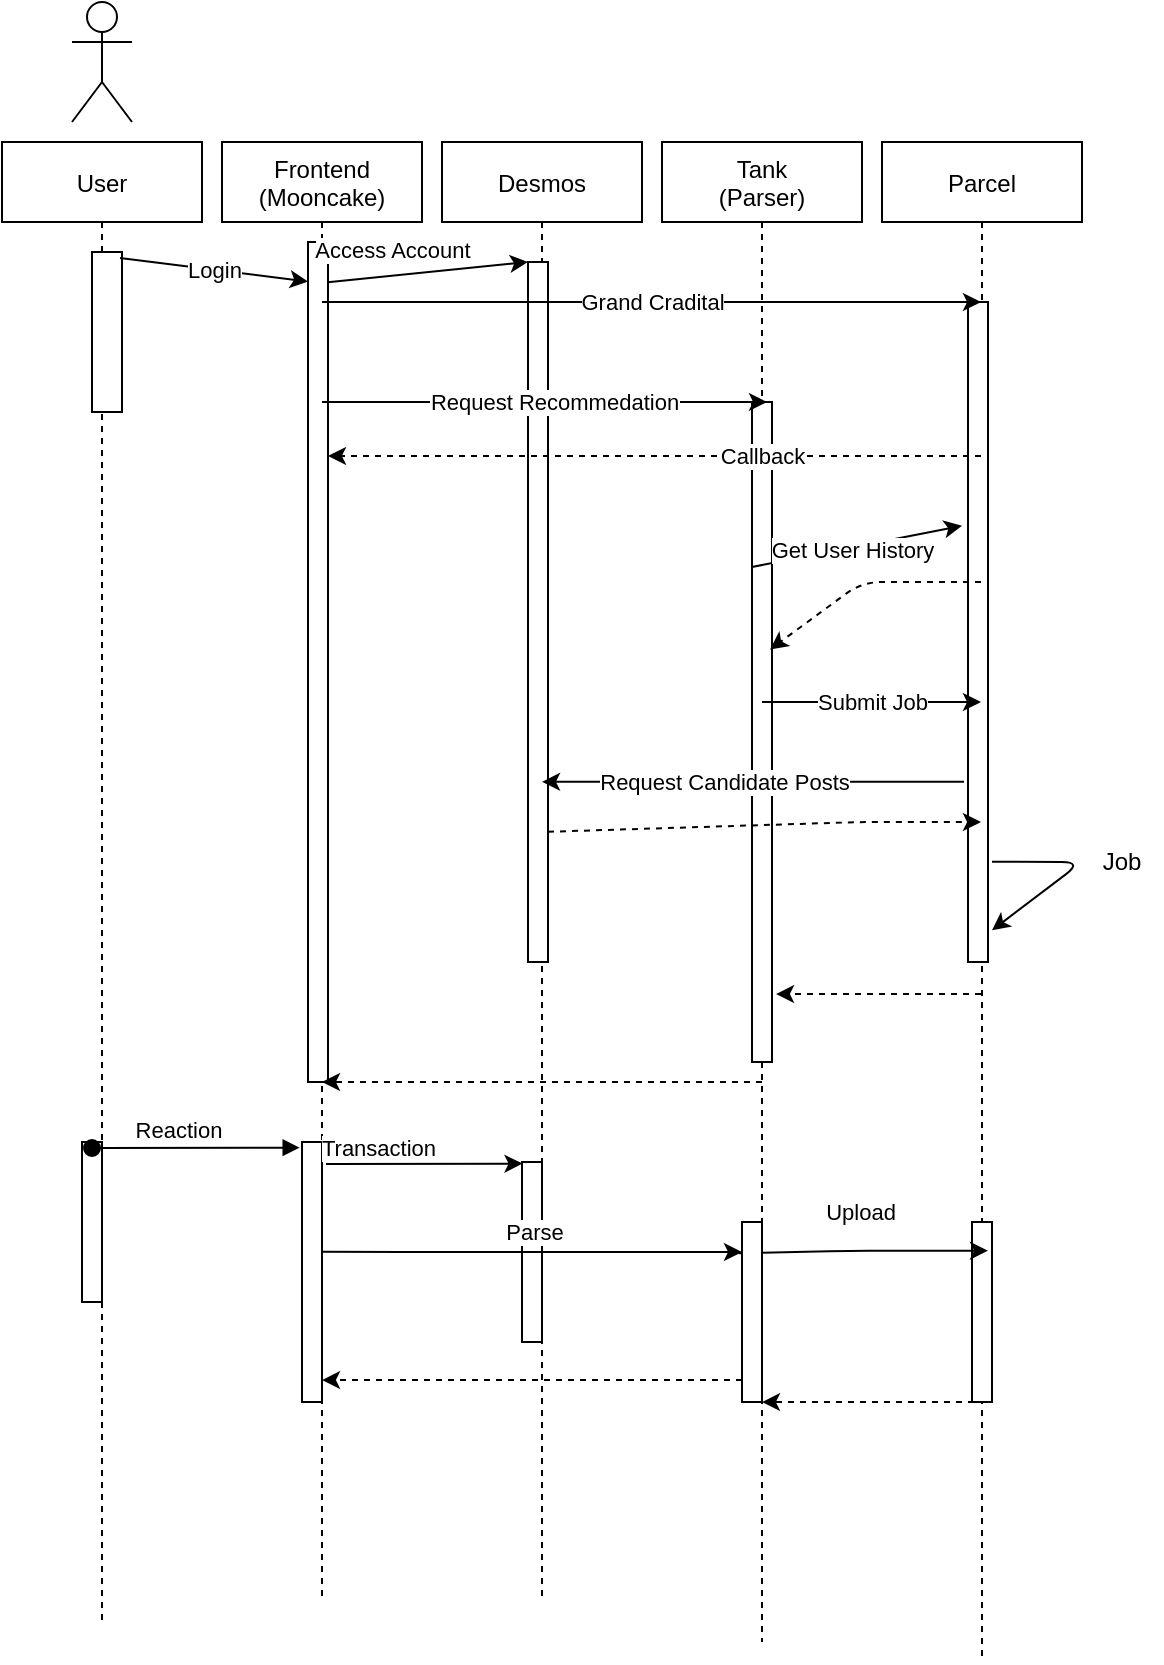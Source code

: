 <mxfile version="14.5.0" type="github">
  <diagram id="kgpKYQtTHZ0yAKxKKP6v" name="Page-1">
    <mxGraphModel dx="521" dy="722" grid="1" gridSize="10" guides="1" tooltips="1" connect="1" arrows="1" fold="1" page="1" pageScale="1" pageWidth="850" pageHeight="1100" math="0" shadow="0">
      <root>
        <mxCell id="0" />
        <mxCell id="1" parent="0" />
        <mxCell id="3nuBFxr9cyL0pnOWT2aG-1" value="Frontend&#xa;(Mooncake)" style="shape=umlLifeline;perimeter=lifelinePerimeter;container=1;collapsible=0;recursiveResize=0;rounded=0;shadow=0;strokeWidth=1;" parent="1" vertex="1">
          <mxGeometry x="120" y="80" width="100" height="730" as="geometry" />
        </mxCell>
        <mxCell id="3nuBFxr9cyL0pnOWT2aG-2" value="" style="points=[];perimeter=orthogonalPerimeter;rounded=0;shadow=0;strokeWidth=1;" parent="3nuBFxr9cyL0pnOWT2aG-1" vertex="1">
          <mxGeometry x="40" y="500" width="10" height="130" as="geometry" />
        </mxCell>
        <mxCell id="G5kwNWp2M6isGWkbNR8L-33" value="" style="rounded=0;whiteSpace=wrap;html=1;" parent="3nuBFxr9cyL0pnOWT2aG-1" vertex="1">
          <mxGeometry x="43" y="50" width="10" height="420" as="geometry" />
        </mxCell>
        <mxCell id="G5kwNWp2M6isGWkbNR8L-4" value="Parcel" style="shape=umlLifeline;perimeter=lifelinePerimeter;container=1;collapsible=0;recursiveResize=0;rounded=0;shadow=0;strokeWidth=1;" parent="1" vertex="1">
          <mxGeometry x="450" y="80" width="100" height="760" as="geometry" />
        </mxCell>
        <mxCell id="G5kwNWp2M6isGWkbNR8L-5" value="" style="points=[];perimeter=orthogonalPerimeter;rounded=0;shadow=0;strokeWidth=1;" parent="G5kwNWp2M6isGWkbNR8L-4" vertex="1">
          <mxGeometry x="45" y="540" width="10" height="90" as="geometry" />
        </mxCell>
        <mxCell id="G5kwNWp2M6isGWkbNR8L-34" value="" style="rounded=0;whiteSpace=wrap;html=1;" parent="G5kwNWp2M6isGWkbNR8L-4" vertex="1">
          <mxGeometry x="43" y="80" width="10" height="330" as="geometry" />
        </mxCell>
        <mxCell id="26OO3mQWe0slFsqTN4C_-24" value="" style="endArrow=classic;html=1;entryX=1.2;entryY=0.952;entryDx=0;entryDy=0;exitX=1.2;exitY=0.848;exitDx=0;exitDy=0;exitPerimeter=0;entryPerimeter=0;" edge="1" parent="G5kwNWp2M6isGWkbNR8L-4" source="G5kwNWp2M6isGWkbNR8L-34" target="G5kwNWp2M6isGWkbNR8L-34">
          <mxGeometry width="50" height="50" relative="1" as="geometry">
            <mxPoint x="50" y="300" as="sourcePoint" />
            <mxPoint x="150" y="340" as="targetPoint" />
            <Array as="points">
              <mxPoint x="100" y="360" />
            </Array>
          </mxGeometry>
        </mxCell>
        <mxCell id="G5kwNWp2M6isGWkbNR8L-9" value="" style="endArrow=classic;html=1;exitX=0.99;exitY=0.026;exitDx=0;exitDy=0;exitPerimeter=0;" parent="G5kwNWp2M6isGWkbNR8L-4" edge="1">
          <mxGeometry width="50" height="50" relative="1" as="geometry">
            <mxPoint x="-71.6" y="555.67" as="sourcePoint" />
            <mxPoint x="53" y="554.33" as="targetPoint" />
            <Array as="points">
              <mxPoint x="-16.5" y="554.33" />
              <mxPoint x="3.5" y="554.33" />
            </Array>
          </mxGeometry>
        </mxCell>
        <mxCell id="G5kwNWp2M6isGWkbNR8L-13" value="Upload" style="edgeLabel;html=1;align=center;verticalAlign=middle;resizable=0;points=[];" parent="G5kwNWp2M6isGWkbNR8L-9" vertex="1" connectable="0">
          <mxGeometry x="0.026" y="1" relative="1" as="geometry">
            <mxPoint x="-3.86" y="-19" as="offset" />
          </mxGeometry>
        </mxCell>
        <mxCell id="G5kwNWp2M6isGWkbNR8L-7" value="" style="endArrow=classic;html=1;entryX=0.024;entryY=0.009;entryDx=0;entryDy=0;entryPerimeter=0;" parent="1" target="G5kwNWp2M6isGWkbNR8L-3" edge="1">
          <mxGeometry width="50" height="50" relative="1" as="geometry">
            <mxPoint x="172" y="591" as="sourcePoint" />
            <mxPoint x="475" y="590" as="targetPoint" />
          </mxGeometry>
        </mxCell>
        <mxCell id="G5kwNWp2M6isGWkbNR8L-8" value="Transaction" style="edgeLabel;html=1;align=center;verticalAlign=middle;resizable=0;points=[];" parent="G5kwNWp2M6isGWkbNR8L-7" vertex="1" connectable="0">
          <mxGeometry x="-0.475" relative="1" as="geometry">
            <mxPoint y="-7.74" as="offset" />
          </mxGeometry>
        </mxCell>
        <mxCell id="G5kwNWp2M6isGWkbNR8L-17" value="User&lt;br&gt;" style="shape=umlActor;verticalLabelPosition=bottom;verticalAlign=top;html=1;outlineConnect=0;" parent="1" vertex="1">
          <mxGeometry x="45" y="10" width="30" height="60" as="geometry" />
        </mxCell>
        <mxCell id="G5kwNWp2M6isGWkbNR8L-23" value="User" style="shape=umlLifeline;perimeter=lifelinePerimeter;container=1;collapsible=0;recursiveResize=0;rounded=0;shadow=0;strokeWidth=1;" parent="1" vertex="1">
          <mxGeometry x="10" y="80" width="100" height="740" as="geometry" />
        </mxCell>
        <mxCell id="G5kwNWp2M6isGWkbNR8L-24" value="" style="points=[];perimeter=orthogonalPerimeter;rounded=0;shadow=0;strokeWidth=1;" parent="G5kwNWp2M6isGWkbNR8L-23" vertex="1">
          <mxGeometry x="40" y="500" width="10" height="80" as="geometry" />
        </mxCell>
        <mxCell id="26OO3mQWe0slFsqTN4C_-1" value="" style="points=[];perimeter=orthogonalPerimeter;rounded=0;shadow=0;strokeWidth=1;" vertex="1" parent="G5kwNWp2M6isGWkbNR8L-23">
          <mxGeometry x="45" y="55" width="15" height="80" as="geometry" />
        </mxCell>
        <mxCell id="3nuBFxr9cyL0pnOWT2aG-3" value="Reaction" style="verticalAlign=bottom;startArrow=oval;endArrow=block;startSize=8;shadow=0;strokeWidth=1;entryX=-0.114;entryY=0.022;entryDx=0;entryDy=0;entryPerimeter=0;" parent="1" target="3nuBFxr9cyL0pnOWT2aG-2" edge="1">
          <mxGeometry x="-0.167" relative="1" as="geometry">
            <mxPoint x="55" y="583" as="sourcePoint" />
            <mxPoint as="offset" />
          </mxGeometry>
        </mxCell>
        <mxCell id="G5kwNWp2M6isGWkbNR8L-2" value="Desmos" style="shape=umlLifeline;perimeter=lifelinePerimeter;container=1;collapsible=0;recursiveResize=0;rounded=0;shadow=0;strokeWidth=1;" parent="1" vertex="1">
          <mxGeometry x="230" y="80" width="100" height="730" as="geometry" />
        </mxCell>
        <mxCell id="G5kwNWp2M6isGWkbNR8L-3" value="" style="points=[];perimeter=orthogonalPerimeter;rounded=0;shadow=0;strokeWidth=1;" parent="G5kwNWp2M6isGWkbNR8L-2" vertex="1">
          <mxGeometry x="40" y="510" width="10" height="90" as="geometry" />
        </mxCell>
        <mxCell id="G5kwNWp2M6isGWkbNR8L-40" value="" style="rounded=0;whiteSpace=wrap;html=1;" parent="G5kwNWp2M6isGWkbNR8L-2" vertex="1">
          <mxGeometry x="43" y="60" width="10" height="350" as="geometry" />
        </mxCell>
        <mxCell id="G5kwNWp2M6isGWkbNR8L-27" value="" style="endArrow=classic;html=1;exitX=0.99;exitY=0.422;exitDx=0;exitDy=0;exitPerimeter=0;" parent="1" source="3nuBFxr9cyL0pnOWT2aG-2" target="26OO3mQWe0slFsqTN4C_-6" edge="1">
          <mxGeometry width="50" height="50" relative="1" as="geometry">
            <mxPoint x="175" y="650" as="sourcePoint" />
            <mxPoint x="344.5" y="634.86" as="targetPoint" />
            <Array as="points">
              <mxPoint x="220" y="635" />
            </Array>
          </mxGeometry>
        </mxCell>
        <mxCell id="G5kwNWp2M6isGWkbNR8L-28" value="Parse" style="edgeLabel;html=1;align=center;verticalAlign=middle;resizable=0;points=[];" parent="G5kwNWp2M6isGWkbNR8L-27" vertex="1" connectable="0">
          <mxGeometry x="0.145" relative="1" as="geometry">
            <mxPoint x="-14.9" y="-10.18" as="offset" />
          </mxGeometry>
        </mxCell>
        <mxCell id="G5kwNWp2M6isGWkbNR8L-29" value="" style="endArrow=classic;html=1;dashed=1;exitX=0;exitY=0.878;exitDx=0;exitDy=0;exitPerimeter=0;" parent="1" target="3nuBFxr9cyL0pnOWT2aG-2" edge="1" source="26OO3mQWe0slFsqTN4C_-6">
          <mxGeometry width="50" height="50" relative="1" as="geometry">
            <mxPoint x="341" y="698" as="sourcePoint" />
            <mxPoint x="365" y="650" as="targetPoint" />
          </mxGeometry>
        </mxCell>
        <mxCell id="G5kwNWp2M6isGWkbNR8L-31" value="" style="endArrow=classic;html=1;exitX=0.99;exitY=0.048;exitDx=0;exitDy=0;exitPerimeter=0;entryX=0;entryY=0;entryDx=0;entryDy=0;" parent="1" source="G5kwNWp2M6isGWkbNR8L-33" target="G5kwNWp2M6isGWkbNR8L-40" edge="1">
          <mxGeometry width="50" height="50" relative="1" as="geometry">
            <mxPoint x="178" y="150" as="sourcePoint" />
            <mxPoint x="608" y="150" as="targetPoint" />
          </mxGeometry>
        </mxCell>
        <mxCell id="G5kwNWp2M6isGWkbNR8L-32" value="Access Account" style="edgeLabel;html=1;align=center;verticalAlign=middle;resizable=0;points=[];" parent="G5kwNWp2M6isGWkbNR8L-31" vertex="1" connectable="0">
          <mxGeometry x="0.225" y="-1" relative="1" as="geometry">
            <mxPoint x="-29.66" y="-10.94" as="offset" />
          </mxGeometry>
        </mxCell>
        <mxCell id="26OO3mQWe0slFsqTN4C_-2" value="Login" style="endArrow=classic;html=1;exitX=0.933;exitY=0.038;exitDx=0;exitDy=0;exitPerimeter=0;entryX=0;entryY=0.047;entryDx=0;entryDy=0;entryPerimeter=0;" edge="1" parent="1" source="26OO3mQWe0slFsqTN4C_-1" target="G5kwNWp2M6isGWkbNR8L-33">
          <mxGeometry width="50" height="50" relative="1" as="geometry">
            <mxPoint x="190" y="360" as="sourcePoint" />
            <mxPoint x="240" y="310" as="targetPoint" />
          </mxGeometry>
        </mxCell>
        <mxCell id="26OO3mQWe0slFsqTN4C_-5" value="Tank&#xa;(Parser)" style="shape=umlLifeline;perimeter=lifelinePerimeter;container=1;collapsible=0;recursiveResize=0;rounded=0;shadow=0;strokeWidth=1;" vertex="1" parent="1">
          <mxGeometry x="340" y="80" width="100" height="750" as="geometry" />
        </mxCell>
        <mxCell id="26OO3mQWe0slFsqTN4C_-6" value="" style="points=[];perimeter=orthogonalPerimeter;rounded=0;shadow=0;strokeWidth=1;" vertex="1" parent="26OO3mQWe0slFsqTN4C_-5">
          <mxGeometry x="40" y="540" width="10" height="90" as="geometry" />
        </mxCell>
        <mxCell id="26OO3mQWe0slFsqTN4C_-7" value="" style="rounded=0;whiteSpace=wrap;html=1;" vertex="1" parent="26OO3mQWe0slFsqTN4C_-5">
          <mxGeometry x="45" y="130" width="10" height="330" as="geometry" />
        </mxCell>
        <mxCell id="26OO3mQWe0slFsqTN4C_-12" value="Grand Cradital" style="endArrow=classic;html=1;" edge="1" parent="1" target="G5kwNWp2M6isGWkbNR8L-4">
          <mxGeometry width="50" height="50" relative="1" as="geometry">
            <mxPoint x="170" y="160" as="sourcePoint" />
            <mxPoint x="390" y="160" as="targetPoint" />
          </mxGeometry>
        </mxCell>
        <mxCell id="26OO3mQWe0slFsqTN4C_-14" value="" style="endArrow=classic;html=1;entryX=0.53;entryY=0.215;entryDx=0;entryDy=0;entryPerimeter=0;dashed=1;" edge="1" parent="1" source="G5kwNWp2M6isGWkbNR8L-4" target="3nuBFxr9cyL0pnOWT2aG-1">
          <mxGeometry width="50" height="50" relative="1" as="geometry">
            <mxPoint x="290" y="340" as="sourcePoint" />
            <mxPoint x="340" y="290" as="targetPoint" />
          </mxGeometry>
        </mxCell>
        <mxCell id="26OO3mQWe0slFsqTN4C_-15" value="Callback" style="edgeLabel;html=1;align=center;verticalAlign=middle;resizable=0;points=[];" vertex="1" connectable="0" parent="26OO3mQWe0slFsqTN4C_-14">
          <mxGeometry x="-0.33" relative="1" as="geometry">
            <mxPoint as="offset" />
          </mxGeometry>
        </mxCell>
        <mxCell id="26OO3mQWe0slFsqTN4C_-17" value="" style="endArrow=classic;html=1;entryX=0.75;entryY=0;entryDx=0;entryDy=0;" edge="1" parent="1" source="3nuBFxr9cyL0pnOWT2aG-1" target="26OO3mQWe0slFsqTN4C_-7">
          <mxGeometry width="50" height="50" relative="1" as="geometry">
            <mxPoint x="210" y="270" as="sourcePoint" />
            <mxPoint x="260" y="220" as="targetPoint" />
          </mxGeometry>
        </mxCell>
        <mxCell id="26OO3mQWe0slFsqTN4C_-18" value="Request Recommedation" style="edgeLabel;html=1;align=center;verticalAlign=middle;resizable=0;points=[];" vertex="1" connectable="0" parent="26OO3mQWe0slFsqTN4C_-17">
          <mxGeometry x="0.448" y="-1" relative="1" as="geometry">
            <mxPoint x="-45.5" y="-1" as="offset" />
          </mxGeometry>
        </mxCell>
        <mxCell id="26OO3mQWe0slFsqTN4C_-19" value="" style="endArrow=classic;html=1;exitX=0;exitY=0.25;exitDx=0;exitDy=0;entryX=-0.3;entryY=0.339;entryDx=0;entryDy=0;entryPerimeter=0;" edge="1" parent="1" source="26OO3mQWe0slFsqTN4C_-7" target="G5kwNWp2M6isGWkbNR8L-34">
          <mxGeometry width="50" height="50" relative="1" as="geometry">
            <mxPoint x="300" y="340" as="sourcePoint" />
            <mxPoint x="500" y="220" as="targetPoint" />
            <Array as="points" />
          </mxGeometry>
        </mxCell>
        <mxCell id="26OO3mQWe0slFsqTN4C_-20" value="Get User History" style="edgeLabel;html=1;align=center;verticalAlign=middle;resizable=0;points=[];" vertex="1" connectable="0" parent="26OO3mQWe0slFsqTN4C_-19">
          <mxGeometry x="0.165" y="-1" relative="1" as="geometry">
            <mxPoint x="-11.98" y="1.91" as="offset" />
          </mxGeometry>
        </mxCell>
        <mxCell id="26OO3mQWe0slFsqTN4C_-21" value="" style="endArrow=classic;html=1;entryX=0.9;entryY=0.375;entryDx=0;entryDy=0;dashed=1;entryPerimeter=0;" edge="1" parent="1" source="G5kwNWp2M6isGWkbNR8L-4" target="26OO3mQWe0slFsqTN4C_-7">
          <mxGeometry width="50" height="50" relative="1" as="geometry">
            <mxPoint x="300" y="340" as="sourcePoint" />
            <mxPoint x="350" y="290" as="targetPoint" />
            <Array as="points">
              <mxPoint x="440" y="300" />
            </Array>
          </mxGeometry>
        </mxCell>
        <mxCell id="26OO3mQWe0slFsqTN4C_-22" value="Submit Job" style="endArrow=classic;html=1;" edge="1" parent="1" source="26OO3mQWe0slFsqTN4C_-5" target="G5kwNWp2M6isGWkbNR8L-4">
          <mxGeometry width="50" height="50" relative="1" as="geometry">
            <mxPoint x="300" y="340" as="sourcePoint" />
            <mxPoint x="350" y="290" as="targetPoint" />
            <Array as="points">
              <mxPoint x="450" y="360" />
            </Array>
          </mxGeometry>
        </mxCell>
        <mxCell id="26OO3mQWe0slFsqTN4C_-25" value="Job" style="text;html=1;strokeColor=none;fillColor=none;align=center;verticalAlign=middle;whiteSpace=wrap;rounded=0;" vertex="1" parent="1">
          <mxGeometry x="550" y="430" width="40" height="20" as="geometry" />
        </mxCell>
        <mxCell id="26OO3mQWe0slFsqTN4C_-27" value="" style="endArrow=classic;html=1;exitX=-0.2;exitY=0.727;exitDx=0;exitDy=0;exitPerimeter=0;" edge="1" parent="1" source="G5kwNWp2M6isGWkbNR8L-34" target="G5kwNWp2M6isGWkbNR8L-2">
          <mxGeometry width="50" height="50" relative="1" as="geometry">
            <mxPoint x="320" y="390" as="sourcePoint" />
            <mxPoint x="370" y="340" as="targetPoint" />
          </mxGeometry>
        </mxCell>
        <mxCell id="26OO3mQWe0slFsqTN4C_-28" value="Request Candidate Posts" style="edgeLabel;html=1;align=center;verticalAlign=middle;resizable=0;points=[];" vertex="1" connectable="0" parent="26OO3mQWe0slFsqTN4C_-27">
          <mxGeometry x="0.608" y="-2" relative="1" as="geometry">
            <mxPoint x="49" y="2.09" as="offset" />
          </mxGeometry>
        </mxCell>
        <mxCell id="26OO3mQWe0slFsqTN4C_-29" value="" style="endArrow=classic;html=1;dashed=1;exitX=1;exitY=0.814;exitDx=0;exitDy=0;exitPerimeter=0;" edge="1" parent="1" source="G5kwNWp2M6isGWkbNR8L-40" target="G5kwNWp2M6isGWkbNR8L-4">
          <mxGeometry width="50" height="50" relative="1" as="geometry">
            <mxPoint x="280" y="460" as="sourcePoint" />
            <mxPoint x="330" y="410" as="targetPoint" />
            <Array as="points">
              <mxPoint x="440" y="420" />
            </Array>
          </mxGeometry>
        </mxCell>
        <mxCell id="26OO3mQWe0slFsqTN4C_-34" value="" style="endArrow=classic;html=1;dashed=1;entryX=1.2;entryY=0.897;entryDx=0;entryDy=0;entryPerimeter=0;" edge="1" parent="1" source="G5kwNWp2M6isGWkbNR8L-4" target="26OO3mQWe0slFsqTN4C_-7">
          <mxGeometry width="50" height="50" relative="1" as="geometry">
            <mxPoint x="330" y="500" as="sourcePoint" />
            <mxPoint x="380" y="450" as="targetPoint" />
          </mxGeometry>
        </mxCell>
        <mxCell id="26OO3mQWe0slFsqTN4C_-35" value="" style="endArrow=classic;html=1;dashed=1;" edge="1" parent="1" target="3nuBFxr9cyL0pnOWT2aG-1">
          <mxGeometry width="50" height="50" relative="1" as="geometry">
            <mxPoint x="390" y="550" as="sourcePoint" />
            <mxPoint x="380" y="450" as="targetPoint" />
          </mxGeometry>
        </mxCell>
        <mxCell id="26OO3mQWe0slFsqTN4C_-37" value="" style="endArrow=classic;html=1;dashed=1;exitX=0.52;exitY=0.829;exitDx=0;exitDy=0;exitPerimeter=0;" edge="1" parent="1" source="G5kwNWp2M6isGWkbNR8L-4" target="26OO3mQWe0slFsqTN4C_-5">
          <mxGeometry width="50" height="50" relative="1" as="geometry">
            <mxPoint x="440" y="710" as="sourcePoint" />
            <mxPoint x="490" y="660" as="targetPoint" />
          </mxGeometry>
        </mxCell>
      </root>
    </mxGraphModel>
  </diagram>
</mxfile>
